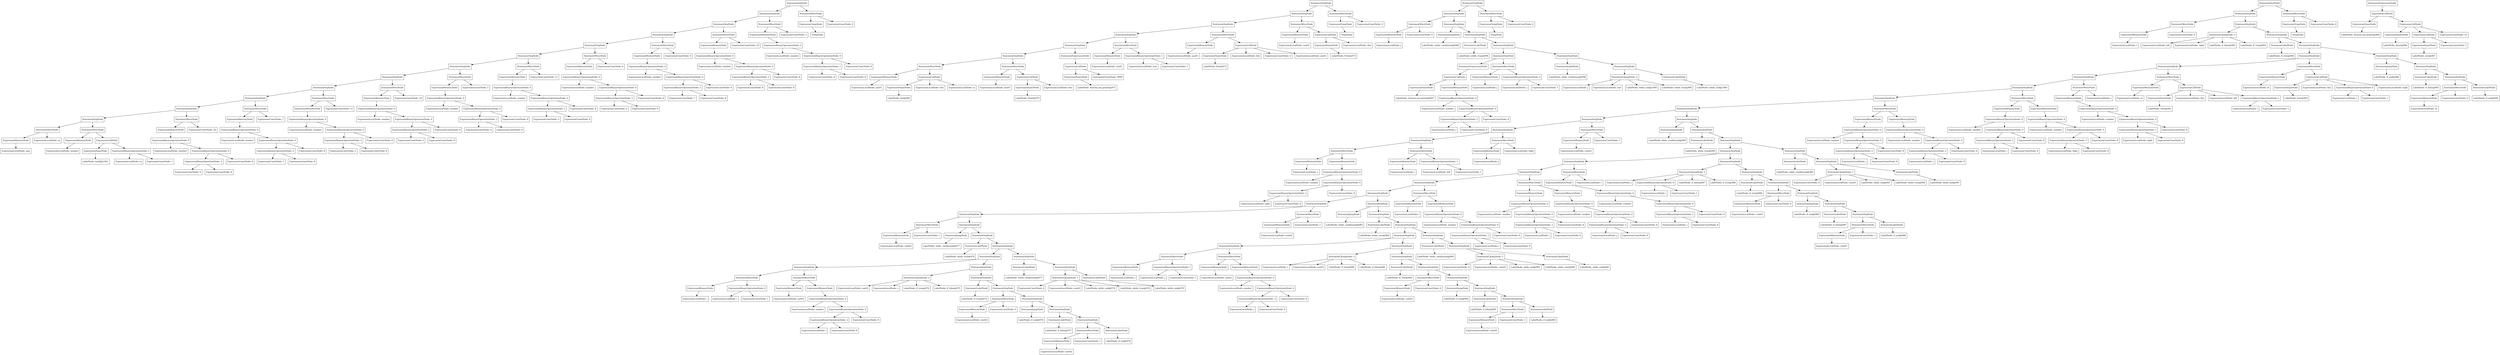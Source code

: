 digraph QuickSort {
"0x603000058ff0" [label="StatementSeqNode" shape=box]
"0x603000058f60" [label="StatementSeqNode" shape=box]
"0x603000058e70" [label="StatementSeqNode" shape=box]
"0x603000058d80" [label="StatementSeqNode" shape=box]
"0x603000058c90" [label="StatementSeqNode" shape=box]
"0x603000058ba0" [label="StatementSeqNode" shape=box]
"0x603000058ab0" [label="StatementSeqNode" shape=box]
"0x6030000589c0" [label="StatementSeqNode" shape=box]
"0x6030000588d0" [label="StatementSeqNode" shape=box]
"0x6030000587e0" [label="StatementSeqNode" shape=box]
"0x6030000586f0" [label="StatementSeqNode" shape=box]
"0x603000058600" [label="StatementSeqNode" shape=box]
"0x603000058570" [label="StatementMoveNode" shape=box]
"0x602000048ad0" [label="ExpressionMemoryNode" shape=box]
"0x604000060990" [label="ExpressionLocalNode: size" shape=box]
"0x602000048ad0" -> "0x604000060990"
"0x603000058570" -> "0x602000048ad0"
"0x604000060950" [label="ExpressionLocalNode: sz" shape=box]
"0x603000058570" -> "0x604000060950"
"0x603000058600" -> "0x603000058570"
"0x6030000585d0" [label="StatementMoveNode" shape=box]
"0x602000048bd0" [label="ExpressionMemoryNode" shape=box]
"0x604000060a90" [label="ExpressionLocalNode: number" shape=box]
"0x602000048bd0" -> "0x604000060a90"
"0x6030000585d0" -> "0x602000048bd0"
"0x604000060a10" [label="ExpressionCallNode" shape=box]
"0x602000048b10" [label="ExpressionNameNode" shape=box]
"0x6040000609d0" [label="LabelNode: new[]@1001" shape=box]
"0x602000048b10" -> "0x6040000609d0"
"0x604000060a10" -> "0x602000048b10"
"0x6030000585a0" [label="ExpressionBinaryOperationNode: 2" shape=box]
"0x604000060a50" [label="ExpressionLocalNode: sz" shape=box]
"0x6030000585a0" -> "0x604000060a50"
"0x602000048b50" [label="ExpressionConstNode: 1" shape=box]
"0x6030000585a0" -> "0x602000048b50"
"0x604000060a10" -> "0x6030000585a0"
"0x6030000585d0" -> "0x604000060a10"
"0x603000058600" -> "0x6030000585d0"
"0x6030000586f0" -> "0x603000058600"
"0x6030000586c0" [label="StatementMoveNode" shape=box]
"0x602000048d10" [label="ExpressionMemoryNode" shape=box]
"0x603000058690" [label="ExpressionBinaryOperationNode: 0" shape=box]
"0x604000060ad0" [label="ExpressionLocalNode: number" shape=box]
"0x603000058690" -> "0x604000060ad0"
"0x603000058660" [label="ExpressionBinaryOperationNode: 0" shape=box]
"0x603000058630" [label="ExpressionBinaryOperationNode: 2" shape=box]
"0x602000048cb0" [label="ExpressionConstNode: 0" shape=box]
"0x603000058630" -> "0x602000048cb0"
"0x602000048cf0" [label="ExpressionConstNode: 8" shape=box]
"0x603000058630" -> "0x602000048cf0"
"0x603000058660" -> "0x603000058630"
"0x602000048cd0" [label="ExpressionConstNode: 8" shape=box]
"0x603000058660" -> "0x602000048cd0"
"0x603000058690" -> "0x603000058660"
"0x602000048d10" -> "0x603000058690"
"0x6030000586c0" -> "0x602000048d10"
"0x602000048c50" [label="ExpressionConstNode: 20" shape=box]
"0x6030000586c0" -> "0x602000048c50"
"0x6030000586f0" -> "0x6030000586c0"
"0x6030000587e0" -> "0x6030000586f0"
"0x6030000587b0" [label="StatementMoveNode" shape=box]
"0x602000048e50" [label="ExpressionMemoryNode" shape=box]
"0x603000058780" [label="ExpressionBinaryOperationNode: 0" shape=box]
"0x604000060b10" [label="ExpressionLocalNode: number" shape=box]
"0x603000058780" -> "0x604000060b10"
"0x603000058750" [label="ExpressionBinaryOperationNode: 0" shape=box]
"0x603000058720" [label="ExpressionBinaryOperationNode: 2" shape=box]
"0x602000048df0" [label="ExpressionConstNode: 1" shape=box]
"0x603000058720" -> "0x602000048df0"
"0x602000048e30" [label="ExpressionConstNode: 8" shape=box]
"0x603000058720" -> "0x602000048e30"
"0x603000058750" -> "0x603000058720"
"0x602000048e10" [label="ExpressionConstNode: 8" shape=box]
"0x603000058750" -> "0x602000048e10"
"0x603000058780" -> "0x603000058750"
"0x602000048e50" -> "0x603000058780"
"0x6030000587b0" -> "0x602000048e50"
"0x602000048d90" [label="ExpressionConstNode: 7" shape=box]
"0x6030000587b0" -> "0x602000048d90"
"0x6030000587e0" -> "0x6030000587b0"
"0x6030000588d0" -> "0x6030000587e0"
"0x6030000588a0" [label="StatementMoveNode" shape=box]
"0x602000048f90" [label="ExpressionMemoryNode" shape=box]
"0x603000058870" [label="ExpressionBinaryOperationNode: 0" shape=box]
"0x604000060b50" [label="ExpressionLocalNode: number" shape=box]
"0x603000058870" -> "0x604000060b50"
"0x603000058840" [label="ExpressionBinaryOperationNode: 0" shape=box]
"0x603000058810" [label="ExpressionBinaryOperationNode: 2" shape=box]
"0x602000048f30" [label="ExpressionConstNode: 2" shape=box]
"0x603000058810" -> "0x602000048f30"
"0x602000048f70" [label="ExpressionConstNode: 8" shape=box]
"0x603000058810" -> "0x602000048f70"
"0x603000058840" -> "0x603000058810"
"0x602000048f50" [label="ExpressionConstNode: 8" shape=box]
"0x603000058840" -> "0x602000048f50"
"0x603000058870" -> "0x603000058840"
"0x602000048f90" -> "0x603000058870"
"0x6030000588a0" -> "0x602000048f90"
"0x602000048ed0" [label="ExpressionConstNode: 12" shape=box]
"0x6030000588a0" -> "0x602000048ed0"
"0x6030000588d0" -> "0x6030000588a0"
"0x6030000589c0" -> "0x6030000588d0"
"0x603000058990" [label="StatementMoveNode" shape=box]
"0x6020000490d0" [label="ExpressionMemoryNode" shape=box]
"0x603000058960" [label="ExpressionBinaryOperationNode: 0" shape=box]
"0x604000060b90" [label="ExpressionLocalNode: number" shape=box]
"0x603000058960" -> "0x604000060b90"
"0x603000058930" [label="ExpressionBinaryOperationNode: 0" shape=box]
"0x603000058900" [label="ExpressionBinaryOperationNode: 2" shape=box]
"0x602000049070" [label="ExpressionConstNode: 3" shape=box]
"0x603000058900" -> "0x602000049070"
"0x6020000490b0" [label="ExpressionConstNode: 8" shape=box]
"0x603000058900" -> "0x6020000490b0"
"0x603000058930" -> "0x603000058900"
"0x602000049090" [label="ExpressionConstNode: 8" shape=box]
"0x603000058930" -> "0x602000049090"
"0x603000058960" -> "0x603000058930"
"0x6020000490d0" -> "0x603000058960"
"0x603000058990" -> "0x6020000490d0"
"0x602000049010" [label="ExpressionConstNode: 18" shape=box]
"0x603000058990" -> "0x602000049010"
"0x6030000589c0" -> "0x603000058990"
"0x603000058ab0" -> "0x6030000589c0"
"0x603000058a80" [label="StatementMoveNode" shape=box]
"0x602000049210" [label="ExpressionMemoryNode" shape=box]
"0x603000058a50" [label="ExpressionBinaryOperationNode: 0" shape=box]
"0x604000060bd0" [label="ExpressionLocalNode: number" shape=box]
"0x603000058a50" -> "0x604000060bd0"
"0x603000058a20" [label="ExpressionBinaryOperationNode: 0" shape=box]
"0x6030000589f0" [label="ExpressionBinaryOperationNode: 2" shape=box]
"0x6020000491b0" [label="ExpressionConstNode: 4" shape=box]
"0x6030000589f0" -> "0x6020000491b0"
"0x6020000491f0" [label="ExpressionConstNode: 8" shape=box]
"0x6030000589f0" -> "0x6020000491f0"
"0x603000058a20" -> "0x6030000589f0"
"0x6020000491d0" [label="ExpressionConstNode: 8" shape=box]
"0x603000058a20" -> "0x6020000491d0"
"0x603000058a50" -> "0x603000058a20"
"0x602000049210" -> "0x603000058a50"
"0x603000058a80" -> "0x602000049210"
"0x602000049150" [label="ExpressionConstNode: 2" shape=box]
"0x603000058a80" -> "0x602000049150"
"0x603000058ab0" -> "0x603000058a80"
"0x603000058ba0" -> "0x603000058ab0"
"0x603000058b70" [label="StatementMoveNode" shape=box]
"0x602000049350" [label="ExpressionMemoryNode" shape=box]
"0x603000058b40" [label="ExpressionBinaryOperationNode: 0" shape=box]
"0x604000060c10" [label="ExpressionLocalNode: number" shape=box]
"0x603000058b40" -> "0x604000060c10"
"0x603000058b10" [label="ExpressionBinaryOperationNode: 0" shape=box]
"0x603000058ae0" [label="ExpressionBinaryOperationNode: 2" shape=box]
"0x6020000492f0" [label="ExpressionConstNode: 5" shape=box]
"0x603000058ae0" -> "0x6020000492f0"
"0x602000049330" [label="ExpressionConstNode: 8" shape=box]
"0x603000058ae0" -> "0x602000049330"
"0x603000058b10" -> "0x603000058ae0"
"0x602000049310" [label="ExpressionConstNode: 8" shape=box]
"0x603000058b10" -> "0x602000049310"
"0x603000058b40" -> "0x603000058b10"
"0x602000049350" -> "0x603000058b40"
"0x603000058b70" -> "0x602000049350"
"0x602000049290" [label="ExpressionConstNode: 11" shape=box]
"0x603000058b70" -> "0x602000049290"
"0x603000058ba0" -> "0x603000058b70"
"0x603000058c90" -> "0x603000058ba0"
"0x603000058c60" [label="StatementMoveNode" shape=box]
"0x602000049490" [label="ExpressionMemoryNode" shape=box]
"0x603000058c30" [label="ExpressionBinaryOperationNode: 0" shape=box]
"0x604000060c50" [label="ExpressionLocalNode: number" shape=box]
"0x603000058c30" -> "0x604000060c50"
"0x603000058c00" [label="ExpressionBinaryOperationNode: 0" shape=box]
"0x603000058bd0" [label="ExpressionBinaryOperationNode: 2" shape=box]
"0x602000049430" [label="ExpressionConstNode: 6" shape=box]
"0x603000058bd0" -> "0x602000049430"
"0x602000049470" [label="ExpressionConstNode: 8" shape=box]
"0x603000058bd0" -> "0x602000049470"
"0x603000058c00" -> "0x603000058bd0"
"0x602000049450" [label="ExpressionConstNode: 8" shape=box]
"0x603000058c00" -> "0x602000049450"
"0x603000058c30" -> "0x603000058c00"
"0x602000049490" -> "0x603000058c30"
"0x603000058c60" -> "0x602000049490"
"0x6020000493d0" [label="ExpressionConstNode: 6" shape=box]
"0x603000058c60" -> "0x6020000493d0"
"0x603000058c90" -> "0x603000058c60"
"0x603000058d80" -> "0x603000058c90"
"0x603000058d50" [label="StatementMoveNode" shape=box]
"0x6020000495d0" [label="ExpressionMemoryNode" shape=box]
"0x603000058d20" [label="ExpressionBinaryOperationNode: 0" shape=box]
"0x604000060c90" [label="ExpressionLocalNode: number" shape=box]
"0x603000058d20" -> "0x604000060c90"
"0x603000058cf0" [label="ExpressionBinaryOperationNode: 0" shape=box]
"0x603000058cc0" [label="ExpressionBinaryOperationNode: 2" shape=box]
"0x602000049570" [label="ExpressionConstNode: 7" shape=box]
"0x603000058cc0" -> "0x602000049570"
"0x6020000495b0" [label="ExpressionConstNode: 8" shape=box]
"0x603000058cc0" -> "0x6020000495b0"
"0x603000058cf0" -> "0x603000058cc0"
"0x602000049590" [label="ExpressionConstNode: 8" shape=box]
"0x603000058cf0" -> "0x602000049590"
"0x603000058d20" -> "0x603000058cf0"
"0x6020000495d0" -> "0x603000058d20"
"0x603000058d50" -> "0x6020000495d0"
"0x602000049510" [label="ExpressionConstNode: 9" shape=box]
"0x603000058d50" -> "0x602000049510"
"0x603000058d80" -> "0x603000058d50"
"0x603000058e70" -> "0x603000058d80"
"0x603000058e40" [label="StatementMoveNode" shape=box]
"0x602000049710" [label="ExpressionMemoryNode" shape=box]
"0x603000058e10" [label="ExpressionBinaryOperationNode: 0" shape=box]
"0x604000060cd0" [label="ExpressionLocalNode: number" shape=box]
"0x603000058e10" -> "0x604000060cd0"
"0x603000058de0" [label="ExpressionBinaryOperationNode: 0" shape=box]
"0x603000058db0" [label="ExpressionBinaryOperationNode: 2" shape=box]
"0x6020000496b0" [label="ExpressionConstNode: 8" shape=box]
"0x603000058db0" -> "0x6020000496b0"
"0x6020000496f0" [label="ExpressionConstNode: 8" shape=box]
"0x603000058db0" -> "0x6020000496f0"
"0x603000058de0" -> "0x603000058db0"
"0x6020000496d0" [label="ExpressionConstNode: 8" shape=box]
"0x603000058de0" -> "0x6020000496d0"
"0x603000058e10" -> "0x603000058de0"
"0x602000049710" -> "0x603000058e10"
"0x603000058e40" -> "0x602000049710"
"0x602000049650" [label="ExpressionConstNode: 19" shape=box]
"0x603000058e40" -> "0x602000049650"
"0x603000058e70" -> "0x603000058e40"
"0x603000058f60" -> "0x603000058e70"
"0x603000058f30" [label="StatementMoveNode" shape=box]
"0x602000049850" [label="ExpressionMemoryNode" shape=box]
"0x603000058f00" [label="ExpressionBinaryOperationNode: 0" shape=box]
"0x604000060d10" [label="ExpressionLocalNode: number" shape=box]
"0x603000058f00" -> "0x604000060d10"
"0x603000058ed0" [label="ExpressionBinaryOperationNode: 0" shape=box]
"0x603000058ea0" [label="ExpressionBinaryOperationNode: 2" shape=box]
"0x6020000497f0" [label="ExpressionConstNode: 9" shape=box]
"0x603000058ea0" -> "0x6020000497f0"
"0x602000049830" [label="ExpressionConstNode: 8" shape=box]
"0x603000058ea0" -> "0x602000049830"
"0x603000058ed0" -> "0x603000058ea0"
"0x602000049810" [label="ExpressionConstNode: 8" shape=box]
"0x603000058ed0" -> "0x602000049810"
"0x603000058f00" -> "0x603000058ed0"
"0x602000049850" -> "0x603000058f00"
"0x603000058f30" -> "0x602000049850"
"0x602000049790" [label="ExpressionConstNode: 5" shape=box]
"0x603000058f30" -> "0x602000049790"
"0x603000058f60" -> "0x603000058f30"
"0x603000058ff0" -> "0x603000058f60"
"0x603000058fc0" [label="StatementMoveNode" shape=box]
"0x6020000498f0" [label="ExpressionTempNode" shape=box]
"0x604000060d50" [label="TempNode" shape=box]
"0x6020000498f0" -> "0x604000060d50"
"0x603000058fc0" -> "0x6020000498f0"
"0x6020000498d0" [label="ExpressionConstNode: 0" shape=box]
"0x603000058fc0" -> "0x6020000498d0"
"0x603000058ff0" -> "0x603000058fc0"
"0x603000056230" [label="StatementSeqNode" shape=box]
"0x6030000561a0" [label="StatementSeqNode" shape=box]
"0x603000056140" [label="StatementSeqNode" shape=box]
"0x6030000560b0" [label="StatementSeqNode" shape=box]
"0x603000055ff0" [label="StatementSeqNode" shape=box]
"0x603000055f60" [label="StatementSeqNode" shape=box]
"0x603000055f00" [label="StatementMoveNode" shape=box]
"0x602000045fd0" [label="ExpressionMemoryNode" shape=box]
"0x60400005e050" [label="ExpressionLocalNode: aux01" shape=box]
"0x602000045fd0" -> "0x60400005e050"
"0x603000055f00" -> "0x602000045fd0"
"0x60400005df90" [label="ExpressionCallNode" shape=box]
"0x602000045ef0" [label="ExpressionNameNode" shape=box]
"0x60400005df50" [label="LabelNode: Init@969" shape=box]
"0x602000045ef0" -> "0x60400005df50"
"0x60400005df90" -> "0x602000045ef0"
"0x60400005dfd0" [label="ExpressionLocalNode: this" shape=box]
"0x60400005df90" -> "0x60400005dfd0"
"0x60400005e010" [label="ExpressionLocalNode: sz" shape=box]
"0x60400005df90" -> "0x60400005e010"
"0x603000055f00" -> "0x60400005df90"
"0x603000055f60" -> "0x603000055f00"
"0x603000055f30" [label="StatementMoveNode" shape=box]
"0x6020000460b0" [label="ExpressionMemoryNode" shape=box]
"0x60400005e150" [label="ExpressionLocalNode: aux01" shape=box]
"0x6020000460b0" -> "0x60400005e150"
"0x603000055f30" -> "0x6020000460b0"
"0x60400005e0d0" [label="ExpressionCallNode" shape=box]
"0x602000046010" [label="ExpressionNameNode" shape=box]
"0x60400005e090" [label="LabelNode: Print@970" shape=box]
"0x602000046010" -> "0x60400005e090"
"0x60400005e0d0" -> "0x602000046010"
"0x60400005e110" [label="ExpressionLocalNode: this" shape=box]
"0x60400005e0d0" -> "0x60400005e110"
"0x603000055f30" -> "0x60400005e0d0"
"0x603000055f60" -> "0x603000055f30"
"0x603000055ff0" -> "0x603000055f60"
"0x602000046190" [label="StatementExpressionNode" shape=box]
"0x60400005e210" [label="ExpressionCallNode" shape=box]
"0x602000046150" [label="ExpressionNameNode" shape=box]
"0x60400005e190" [label="LabelNode: System.out.println@971" shape=box]
"0x602000046150" -> "0x60400005e190"
"0x60400005e210" -> "0x602000046150"
"0x602000046130" [label="ExpressionConstNode: 9999" shape=box]
"0x60400005e210" -> "0x602000046130"
"0x602000046190" -> "0x60400005e210"
"0x603000055ff0" -> "0x602000046190"
"0x6030000560b0" -> "0x603000055ff0"
"0x603000056080" [label="StatementMoveNode" shape=box]
"0x602000046270" [label="ExpressionMemoryNode" shape=box]
"0x60400005e290" [label="ExpressionLocalNode: aux01" shape=box]
"0x602000046270" -> "0x60400005e290"
"0x603000056080" -> "0x602000046270"
"0x603000056050" [label="ExpressionBinaryOperationNode: 1" shape=box]
"0x60400005e250" [label="ExpressionLocalNode: size" shape=box]
"0x603000056050" -> "0x60400005e250"
"0x602000046230" [label="ExpressionConstNode: 1" shape=box]
"0x603000056050" -> "0x602000046230"
"0x603000056080" -> "0x603000056050"
"0x6030000560b0" -> "0x603000056080"
"0x603000056140" -> "0x6030000560b0"
"0x603000056110" [label="StatementMoveNode" shape=box]
"0x6020000463f0" [label="ExpressionMemoryNode" shape=box]
"0x60400005e3d0" [label="ExpressionLocalNode: aux01" shape=box]
"0x6020000463f0" -> "0x60400005e3d0"
"0x603000056110" -> "0x6020000463f0"
"0x60400005e310" [label="ExpressionCallNode" shape=box]
"0x6020000462d0" [label="ExpressionNameNode" shape=box]
"0x60400005e2d0" [label="LabelNode: Sort@972" shape=box]
"0x6020000462d0" -> "0x60400005e2d0"
"0x60400005e310" -> "0x6020000462d0"
"0x60400005e350" [label="ExpressionLocalNode: this" shape=box]
"0x60400005e310" -> "0x60400005e350"
"0x602000046350" [label="ExpressionConstNode: 0" shape=box]
"0x60400005e310" -> "0x602000046350"
"0x60400005e390" [label="ExpressionLocalNode: aux01" shape=box]
"0x60400005e310" -> "0x60400005e390"
"0x603000056110" -> "0x60400005e310"
"0x603000056140" -> "0x603000056110"
"0x6030000561a0" -> "0x603000056140"
"0x603000056170" [label="StatementMoveNode" shape=box]
"0x6020000464f0" [label="ExpressionMemoryNode" shape=box]
"0x60400005e4d0" [label="ExpressionLocalNode: aux01" shape=box]
"0x6020000464f0" -> "0x60400005e4d0"
"0x603000056170" -> "0x6020000464f0"
"0x60400005e450" [label="ExpressionCallNode" shape=box]
"0x602000046450" [label="ExpressionNameNode" shape=box]
"0x60400005e410" [label="LabelNode: Print@973" shape=box]
"0x602000046450" -> "0x60400005e410"
"0x60400005e450" -> "0x602000046450"
"0x60400005e490" [label="ExpressionLocalNode: this" shape=box]
"0x60400005e450" -> "0x60400005e490"
"0x603000056170" -> "0x60400005e450"
"0x6030000561a0" -> "0x603000056170"
"0x603000056230" -> "0x6030000561a0"
"0x603000056200" [label="StatementMoveNode" shape=box]
"0x602000046590" [label="ExpressionTempNode" shape=box]
"0x60400005e510" [label="TempNode" shape=box]
"0x602000046590" -> "0x60400005e510"
"0x603000056200" -> "0x602000046590"
"0x602000046570" [label="ExpressionConstNode: 0" shape=box]
"0x603000056200" -> "0x602000046570"
"0x603000056230" -> "0x603000056200"
"0x603000058540" [label="StatementSeqNode" shape=box]
"0x6030000584b0" [label="StatementSeqNode" shape=box]
"0x603000058120" [label="StatementMoveNode" shape=box]
"0x602000048650" [label="ExpressionMemoryNode" shape=box]
"0x604000060490" [label="ExpressionLocalNode: j" shape=box]
"0x602000048650" -> "0x604000060490"
"0x603000058120" -> "0x602000048650"
"0x602000048610" [label="ExpressionConstNode: 0" shape=box]
"0x603000058120" -> "0x602000048610"
"0x6030000584b0" -> "0x603000058120"
"0x6030000583c0" [label="StatementSeqNode" shape=box]
"0x602000048990" [label="StatementJumpNode" shape=box]
"0x604000060710" [label="LabelNode: while_conditional@998" shape=box]
"0x602000048990" -> "0x604000060710"
"0x6030000583c0" -> "0x602000048990"
"0x6030000583f0" [label="StatementSeqNode" shape=box]
"0x602000048950" [label="StatementLabelNode" shape=box]
"0x604000060850" [label="LabelNode: while_true@999" shape=box]
"0x602000048950" -> "0x604000060850"
"0x6030000583f0" -> "0x602000048950"
"0x603000058420" [label="StatementSeqNode" shape=box]
"0x603000058300" [label="StatementSeqNode" shape=box]
"0x6020000487d0" [label="StatementExpressionNode" shape=box]
"0x604000060650" [label="ExpressionCallNode" shape=box]
"0x602000048790" [label="ExpressionNameNode" shape=box]
"0x6040000605d0" [label="LabelNode: System.out.println@997" shape=box]
"0x602000048790" -> "0x6040000605d0"
"0x604000060650" -> "0x602000048790"
"0x602000048770" [label="ExpressionMemoryNode" shape=box]
"0x6030000581e0" [label="ExpressionBinaryOperationNode: 0" shape=box]
"0x604000060550" [label="ExpressionLocalNode: number" shape=box]
"0x6030000581e0" -> "0x604000060550"
"0x6030000581b0" [label="ExpressionBinaryOperationNode: 0" shape=box]
"0x603000058180" [label="ExpressionBinaryOperationNode: 2" shape=box]
"0x604000060590" [label="ExpressionLocalNode: j" shape=box]
"0x603000058180" -> "0x604000060590"
"0x602000048730" [label="ExpressionConstNode: 8" shape=box]
"0x603000058180" -> "0x602000048730"
"0x6030000581b0" -> "0x603000058180"
"0x602000048710" [label="ExpressionConstNode: 8" shape=box]
"0x6030000581b0" -> "0x602000048710"
"0x6030000581e0" -> "0x6030000581b0"
"0x602000048770" -> "0x6030000581e0"
"0x604000060650" -> "0x602000048770"
"0x6020000487d0" -> "0x604000060650"
"0x603000058300" -> "0x6020000487d0"
"0x6030000582d0" [label="StatementMoveNode" shape=box]
"0x6020000488b0" [label="ExpressionMemoryNode" shape=box]
"0x6040000606d0" [label="ExpressionLocalNode: j" shape=box]
"0x6020000488b0" -> "0x6040000606d0"
"0x6030000582d0" -> "0x6020000488b0"
"0x6030000582a0" [label="ExpressionBinaryOperationNode: 0" shape=box]
"0x604000060690" [label="ExpressionLocalNode: j" shape=box]
"0x6030000582a0" -> "0x604000060690"
"0x602000048870" [label="ExpressionConstNode: 1" shape=box]
"0x6030000582a0" -> "0x602000048870"
"0x6030000582d0" -> "0x6030000582a0"
"0x603000058300" -> "0x6030000582d0"
"0x603000058420" -> "0x603000058300"
"0x603000058450" [label="StatementSeqNode" shape=box]
"0x602000048930" [label="StatementLabelNode" shape=box]
"0x604000060810" [label="LabelNode: while_conditional@998" shape=box]
"0x602000048930" -> "0x604000060810"
"0x603000058450" -> "0x602000048930"
"0x603000058480" [label="StatementSeqNode" shape=box]
"0x6040000608d0" [label="StatementCJumpNode: 2" shape=box]
"0x6040000604d0" [label="ExpressionLocalNode: j" shape=box]
"0x6040000608d0" -> "0x6040000604d0"
"0x604000060510" [label="ExpressionLocalNode: size" shape=box]
"0x6040000608d0" -> "0x604000060510"
"0x6040000607d0" [label="LabelNode: while_end@1000" shape=box]
"0x6040000608d0" -> "0x6040000607d0"
"0x604000060790" [label="LabelNode: while_true@999" shape=box]
"0x6040000608d0" -> "0x604000060790"
"0x603000058480" -> "0x6040000608d0"
"0x602000048970" [label="StatementLabelNode" shape=box]
"0x604000060890" [label="LabelNode: while_end@1000" shape=box]
"0x602000048970" -> "0x604000060890"
"0x603000058480" -> "0x602000048970"
"0x603000058450" -> "0x603000058480"
"0x603000058420" -> "0x603000058450"
"0x6030000583f0" -> "0x603000058420"
"0x6030000583c0" -> "0x6030000583f0"
"0x6030000584b0" -> "0x6030000583c0"
"0x603000058540" -> "0x6030000584b0"
"0x603000058510" [label="StatementMoveNode" shape=box]
"0x602000048a30" [label="ExpressionTempNode" shape=box]
"0x604000060910" [label="TempNode" shape=box]
"0x602000048a30" -> "0x604000060910"
"0x603000058510" -> "0x602000048a30"
"0x602000048a10" [label="ExpressionConstNode: 0" shape=box]
"0x603000058510" -> "0x602000048a10"
"0x603000058540" -> "0x603000058510"
"0x6030000580c0" [label="StatementSeqNode" shape=box]
"0x603000058030" [label="StatementSeqNode" shape=box]
"0x6030000562f0" [label="StatementMoveNode" shape=box]
"0x602000046650" [label="ExpressionMemoryNode" shape=box]
"0x60400005e550" [label="ExpressionLocalNode: t" shape=box]
"0x602000046650" -> "0x60400005e550"
"0x6030000562f0" -> "0x602000046650"
"0x602000046610" [label="ExpressionConstNode: 0" shape=box]
"0x6030000562f0" -> "0x602000046610"
"0x603000058030" -> "0x6030000562f0"
"0x603000057f10" [label="StatementSeqNode" shape=box]
"0x604000060410" [label="StatementCJumpNode: 2" shape=box]
"0x60400005e590" [label="ExpressionLocalNode: left" shape=box]
"0x604000060410" -> "0x60400005e590"
"0x60400005e5d0" [label="ExpressionLocalNode: right" shape=box]
"0x604000060410" -> "0x60400005e5d0"
"0x6040000602d0" [label="LabelNode: if_false@995" shape=box]
"0x604000060410" -> "0x6040000602d0"
"0x604000060290" [label="LabelNode: if_true@994" shape=box]
"0x604000060410" -> "0x604000060290"
"0x603000057f10" -> "0x604000060410"
"0x603000057f40" [label="StatementSeqNode" shape=box]
"0x602000048490" [label="StatementLabelNode" shape=box]
"0x604000060350" [label="LabelNode: if_true@994" shape=box]
"0x602000048490" -> "0x604000060350"
"0x603000057f40" -> "0x602000048490"
"0x603000057f70" [label="StatementSeqNode" shape=box]
"0x603000057d30" [label="StatementSeqNode" shape=box]
"0x603000057d60" [label="StatementSeqNode" shape=box]
"0x603000057d90" [label="StatementSeqNode" shape=box]
"0x603000057dc0" [label="StatementSeqNode" shape=box]
"0x603000057df0" [label="StatementSeqNode" shape=box]
"0x603000057e20" [label="StatementSeqNode" shape=box]
"0x603000057e50" [label="StatementSeqNode" shape=box]
"0x603000057e80" [label="StatementSeqNode" shape=box]
"0x603000057eb0" [label="StatementSeqNode" shape=box]
"0x6030000563e0" [label="StatementMoveNode" shape=box]
"0x6020000467b0" [label="ExpressionMemoryNode" shape=box]
"0x60400005e690" [label="ExpressionLocalNode: v" shape=box]
"0x6020000467b0" -> "0x60400005e690"
"0x6030000563e0" -> "0x6020000467b0"
"0x602000046770" [label="ExpressionMemoryNode" shape=box]
"0x6030000563b0" [label="ExpressionBinaryOperationNode: 0" shape=box]
"0x60400005e610" [label="ExpressionLocalNode: number" shape=box]
"0x6030000563b0" -> "0x60400005e610"
"0x603000056380" [label="ExpressionBinaryOperationNode: 0" shape=box]
"0x603000056350" [label="ExpressionBinaryOperationNode: 2" shape=box]
"0x60400005e650" [label="ExpressionLocalNode: right" shape=box]
"0x603000056350" -> "0x60400005e650"
"0x602000046730" [label="ExpressionConstNode: 8" shape=box]
"0x603000056350" -> "0x602000046730"
"0x603000056380" -> "0x603000056350"
"0x602000046710" [label="ExpressionConstNode: 8" shape=box]
"0x603000056380" -> "0x602000046710"
"0x6030000563b0" -> "0x603000056380"
"0x602000046770" -> "0x6030000563b0"
"0x6030000563e0" -> "0x602000046770"
"0x603000057eb0" -> "0x6030000563e0"
"0x603000056470" [label="StatementMoveNode" shape=box]
"0x602000046890" [label="ExpressionMemoryNode" shape=box]
"0x60400005e710" [label="ExpressionLocalNode: i" shape=box]
"0x602000046890" -> "0x60400005e710"
"0x603000056470" -> "0x602000046890"
"0x603000056440" [label="ExpressionBinaryOperationNode: 1" shape=box]
"0x60400005e6d0" [label="ExpressionLocalNode: left" shape=box]
"0x603000056440" -> "0x60400005e6d0"
"0x602000046850" [label="ExpressionConstNode: 1" shape=box]
"0x603000056440" -> "0x602000046850"
"0x603000056470" -> "0x603000056440"
"0x603000057eb0" -> "0x603000056470"
"0x603000057e80" -> "0x603000057eb0"
"0x6030000564a0" [label="StatementMoveNode" shape=box]
"0x602000046930" [label="ExpressionMemoryNode" shape=box]
"0x60400005e790" [label="ExpressionLocalNode: j" shape=box]
"0x602000046930" -> "0x60400005e790"
"0x6030000564a0" -> "0x602000046930"
"0x60400005e750" [label="ExpressionLocalNode: right" shape=box]
"0x6030000564a0" -> "0x60400005e750"
"0x603000057e80" -> "0x6030000564a0"
"0x603000057e50" -> "0x603000057e80"
"0x603000056500" [label="StatementMoveNode" shape=box]
"0x6020000469d0" [label="ExpressionMemoryNode" shape=box]
"0x60400005e7d0" [label="ExpressionLocalNode: cont01" shape=box]
"0x6020000469d0" -> "0x60400005e7d0"
"0x603000056500" -> "0x6020000469d0"
"0x602000046990" [label="ExpressionConstNode: 1" shape=box]
"0x603000056500" -> "0x602000046990"
"0x603000057e50" -> "0x603000056500"
"0x603000057e20" -> "0x603000057e50"
"0x603000057760" [label="StatementSeqNode" shape=box]
"0x602000047cb0" [label="StatementJumpNode" shape=box]
"0x60400005fa90" [label="LabelNode: while_conditional@989" shape=box]
"0x602000047cb0" -> "0x60400005fa90"
"0x603000057760" -> "0x602000047cb0"
"0x603000057790" [label="StatementSeqNode" shape=box]
"0x602000047c50" [label="StatementLabelNode" shape=box]
"0x60400005fbd0" [label="LabelNode: while_true@990" shape=box]
"0x602000047c50" -> "0x60400005fbd0"
"0x603000057790" -> "0x602000047c50"
"0x6030000577c0" [label="StatementSeqNode" shape=box]
"0x603000057580" [label="StatementSeqNode" shape=box]
"0x6030000575b0" [label="StatementSeqNode" shape=box]
"0x6030000575e0" [label="StatementSeqNode" shape=box]
"0x603000057610" [label="StatementSeqNode" shape=box]
"0x603000057640" [label="StatementSeqNode" shape=box]
"0x603000057670" [label="StatementSeqNode" shape=box]
"0x6030000576a0" [label="StatementSeqNode" shape=box]
"0x603000056530" [label="StatementMoveNode" shape=box]
"0x602000046a90" [label="ExpressionMemoryNode" shape=box]
"0x60400005e850" [label="ExpressionLocalNode: cont02" shape=box]
"0x602000046a90" -> "0x60400005e850"
"0x603000056530" -> "0x602000046a90"
"0x602000046a50" [label="ExpressionConstNode: 1" shape=box]
"0x603000056530" -> "0x602000046a50"
"0x6030000576a0" -> "0x603000056530"
"0x6030000569e0" [label="StatementSeqNode" shape=box]
"0x602000046ff0" [label="StatementJumpNode" shape=box]
"0x60400005ecd0" [label="LabelNode: while_conditional@977" shape=box]
"0x602000046ff0" -> "0x60400005ecd0"
"0x6030000569e0" -> "0x602000046ff0"
"0x603000056a10" [label="StatementSeqNode" shape=box]
"0x602000046f90" [label="StatementLabelNode" shape=box]
"0x60400005ee10" [label="LabelNode: while_true@978" shape=box]
"0x602000046f90" -> "0x60400005ee10"
"0x603000056a10" -> "0x602000046f90"
"0x603000056a40" [label="StatementSeqNode" shape=box]
"0x6030000568f0" [label="StatementSeqNode" shape=box]
"0x603000056920" [label="StatementSeqNode" shape=box]
"0x6030000565c0" [label="StatementMoveNode" shape=box]
"0x602000046b90" [label="ExpressionMemoryNode" shape=box]
"0x60400005e910" [label="ExpressionLocalNode: i" shape=box]
"0x602000046b90" -> "0x60400005e910"
"0x6030000565c0" -> "0x602000046b90"
"0x603000056590" [label="ExpressionBinaryOperationNode: 0" shape=box]
"0x60400005e8d0" [label="ExpressionLocalNode: i" shape=box]
"0x603000056590" -> "0x60400005e8d0"
"0x602000046b50" [label="ExpressionConstNode: 1" shape=box]
"0x603000056590" -> "0x602000046b50"
"0x6030000565c0" -> "0x603000056590"
"0x603000056920" -> "0x6030000565c0"
"0x603000056680" [label="StatementMoveNode" shape=box]
"0x602000046cd0" [label="ExpressionMemoryNode" shape=box]
"0x60400005e9d0" [label="ExpressionLocalNode: aux03" shape=box]
"0x602000046cd0" -> "0x60400005e9d0"
"0x603000056680" -> "0x602000046cd0"
"0x602000046c90" [label="ExpressionMemoryNode" shape=box]
"0x603000056650" [label="ExpressionBinaryOperationNode: 0" shape=box]
"0x60400005e950" [label="ExpressionLocalNode: number" shape=box]
"0x603000056650" -> "0x60400005e950"
"0x603000056620" [label="ExpressionBinaryOperationNode: 0" shape=box]
"0x6030000565f0" [label="ExpressionBinaryOperationNode: 2" shape=box]
"0x60400005e990" [label="ExpressionLocalNode: i" shape=box]
"0x6030000565f0" -> "0x60400005e990"
"0x602000046c50" [label="ExpressionConstNode: 8" shape=box]
"0x6030000565f0" -> "0x602000046c50"
"0x603000056620" -> "0x6030000565f0"
"0x602000046c30" [label="ExpressionConstNode: 8" shape=box]
"0x603000056620" -> "0x602000046c30"
"0x603000056650" -> "0x603000056620"
"0x602000046c90" -> "0x603000056650"
"0x603000056680" -> "0x602000046c90"
"0x603000056920" -> "0x603000056680"
"0x6030000568f0" -> "0x603000056920"
"0x6030000567a0" [label="StatementSeqNode" shape=box]
"0x60400005ec90" [label="StatementCJumpNode: 2" shape=box]
"0x60400005ea10" [label="ExpressionLocalNode: aux03" shape=box]
"0x60400005ec90" -> "0x60400005ea10"
"0x60400005ea50" [label="ExpressionLocalNode: v" shape=box]
"0x60400005ec90" -> "0x60400005ea50"
"0x60400005eb10" [label="LabelNode: if_true@974" shape=box]
"0x60400005ec90" -> "0x60400005eb10"
"0x60400005eb50" [label="LabelNode: if_false@975" shape=box]
"0x60400005ec90" -> "0x60400005eb50"
"0x6030000567a0" -> "0x60400005ec90"
"0x6030000567d0" [label="StatementSeqNode" shape=box]
"0x602000046eb0" [label="StatementLabelNode" shape=box]
"0x60400005ebd0" [label="LabelNode: if_true@974" shape=box]
"0x602000046eb0" -> "0x60400005ebd0"
"0x6030000567d0" -> "0x602000046eb0"
"0x603000056800" [label="StatementSeqNode" shape=box]
"0x603000056740" [label="StatementMoveNode" shape=box]
"0x602000046dd0" [label="ExpressionMemoryNode" shape=box]
"0x60400005ea90" [label="ExpressionLocalNode: cont02" shape=box]
"0x602000046dd0" -> "0x60400005ea90"
"0x603000056740" -> "0x602000046dd0"
"0x602000046d90" [label="ExpressionConstNode: 0" shape=box]
"0x603000056740" -> "0x602000046d90"
"0x603000056800" -> "0x603000056740"
"0x603000056830" [label="StatementSeqNode" shape=box]
"0x602000046f10" [label="StatementJumpNode" shape=box]
"0x60400005eb90" [label="LabelNode: if_end@976" shape=box]
"0x602000046f10" -> "0x60400005eb90"
"0x603000056830" -> "0x602000046f10"
"0x603000056860" [label="StatementSeqNode" shape=box]
"0x602000046ed0" [label="StatementLabelNode" shape=box]
"0x60400005ec10" [label="LabelNode: if_false@975" shape=box]
"0x602000046ed0" -> "0x60400005ec10"
"0x603000056860" -> "0x602000046ed0"
"0x603000056890" [label="StatementSeqNode" shape=box]
"0x603000056770" [label="StatementMoveNode" shape=box]
"0x602000046e70" [label="ExpressionMemoryNode" shape=box]
"0x60400005ead0" [label="ExpressionLocalNode: cont02" shape=box]
"0x602000046e70" -> "0x60400005ead0"
"0x603000056770" -> "0x602000046e70"
"0x602000046e30" [label="ExpressionConstNode: 1" shape=box]
"0x603000056770" -> "0x602000046e30"
"0x603000056890" -> "0x603000056770"
"0x602000046ef0" [label="StatementLabelNode" shape=box]
"0x60400005ec50" [label="LabelNode: if_end@976" shape=box]
"0x602000046ef0" -> "0x60400005ec50"
"0x603000056890" -> "0x602000046ef0"
"0x603000056860" -> "0x603000056890"
"0x603000056830" -> "0x603000056860"
"0x603000056800" -> "0x603000056830"
"0x6030000567d0" -> "0x603000056800"
"0x6030000567a0" -> "0x6030000567d0"
"0x6030000568f0" -> "0x6030000567a0"
"0x603000056a40" -> "0x6030000568f0"
"0x603000056a70" [label="StatementSeqNode" shape=box]
"0x602000046f70" [label="StatementLabelNode" shape=box]
"0x60400005edd0" [label="LabelNode: while_conditional@977" shape=box]
"0x602000046f70" -> "0x60400005edd0"
"0x603000056a70" -> "0x602000046f70"
"0x603000056aa0" [label="StatementSeqNode" shape=box]
"0x60400005ee90" [label="StatementCJumpNode: 1" shape=box]
"0x602000046fd0" [label="ExpressionConstNode: 0" shape=box]
"0x60400005ee90" -> "0x602000046fd0"
"0x60400005e890" [label="ExpressionLocalNode: cont02" shape=box]
"0x60400005ee90" -> "0x60400005e890"
"0x60400005ed90" [label="LabelNode: while_end@979" shape=box]
"0x60400005ee90" -> "0x60400005ed90"
"0x60400005ed50" [label="LabelNode: while_true@978" shape=box]
"0x60400005ee90" -> "0x60400005ed50"
"0x603000056aa0" -> "0x60400005ee90"
"0x602000046fb0" [label="StatementLabelNode" shape=box]
"0x60400005ee50" [label="LabelNode: while_end@979" shape=box]
"0x602000046fb0" -> "0x60400005ee50"
"0x603000056aa0" -> "0x602000046fb0"
"0x603000056a70" -> "0x603000056aa0"
"0x603000056a40" -> "0x603000056a70"
"0x603000056a10" -> "0x603000056a40"
"0x6030000569e0" -> "0x603000056a10"
"0x6030000576a0" -> "0x6030000569e0"
"0x603000057670" -> "0x6030000576a0"
"0x603000056ad0" [label="StatementMoveNode" shape=box]
"0x6020000470b0" [label="ExpressionMemoryNode" shape=box]
"0x60400005eed0" [label="ExpressionLocalNode: cont02" shape=box]
"0x6020000470b0" -> "0x60400005eed0"
"0x603000056ad0" -> "0x6020000470b0"
"0x602000047070" [label="ExpressionConstNode: 1" shape=box]
"0x603000056ad0" -> "0x602000047070"
"0x603000057670" -> "0x603000056ad0"
"0x603000057640" -> "0x603000057670"
"0x603000056fb0" [label="StatementSeqNode" shape=box]
"0x6020000475f0" [label="StatementJumpNode" shape=box]
"0x60400005f350" [label="LabelNode: while_conditional@983" shape=box]
"0x6020000475f0" -> "0x60400005f350"
"0x603000056fb0" -> "0x6020000475f0"
"0x603000056fe0" [label="StatementSeqNode" shape=box]
"0x602000047590" [label="StatementLabelNode" shape=box]
"0x60400005f490" [label="LabelNode: while_true@984" shape=box]
"0x602000047590" -> "0x60400005f490"
"0x603000056fe0" -> "0x602000047590"
"0x603000057010" [label="StatementSeqNode" shape=box]
"0x603000056ec0" [label="StatementSeqNode" shape=box]
"0x603000056ef0" [label="StatementSeqNode" shape=box]
"0x603000056b90" [label="StatementMoveNode" shape=box]
"0x602000047190" [label="ExpressionMemoryNode" shape=box]
"0x60400005ef90" [label="ExpressionLocalNode: j" shape=box]
"0x602000047190" -> "0x60400005ef90"
"0x603000056b90" -> "0x602000047190"
"0x603000056b60" [label="ExpressionBinaryOperationNode: 1" shape=box]
"0x60400005ef50" [label="ExpressionLocalNode: j" shape=box]
"0x603000056b60" -> "0x60400005ef50"
"0x602000047150" [label="ExpressionConstNode: 1" shape=box]
"0x603000056b60" -> "0x602000047150"
"0x603000056b90" -> "0x603000056b60"
"0x603000056ef0" -> "0x603000056b90"
"0x603000056c50" [label="StatementMoveNode" shape=box]
"0x6020000472d0" [label="ExpressionMemoryNode" shape=box]
"0x60400005f050" [label="ExpressionLocalNode: aux03" shape=box]
"0x6020000472d0" -> "0x60400005f050"
"0x603000056c50" -> "0x6020000472d0"
"0x602000047290" [label="ExpressionMemoryNode" shape=box]
"0x603000056c20" [label="ExpressionBinaryOperationNode: 0" shape=box]
"0x60400005efd0" [label="ExpressionLocalNode: number" shape=box]
"0x603000056c20" -> "0x60400005efd0"
"0x603000056bf0" [label="ExpressionBinaryOperationNode: 0" shape=box]
"0x603000056bc0" [label="ExpressionBinaryOperationNode: 2" shape=box]
"0x60400005f010" [label="ExpressionLocalNode: j" shape=box]
"0x603000056bc0" -> "0x60400005f010"
"0x602000047250" [label="ExpressionConstNode: 8" shape=box]
"0x603000056bc0" -> "0x602000047250"
"0x603000056bf0" -> "0x603000056bc0"
"0x602000047230" [label="ExpressionConstNode: 8" shape=box]
"0x603000056bf0" -> "0x602000047230"
"0x603000056c20" -> "0x603000056bf0"
"0x602000047290" -> "0x603000056c20"
"0x603000056c50" -> "0x602000047290"
"0x603000056ef0" -> "0x603000056c50"
"0x603000056ec0" -> "0x603000056ef0"
"0x603000056d70" [label="StatementSeqNode" shape=box]
"0x60400005f310" [label="StatementCJumpNode: 2" shape=box]
"0x60400005f090" [label="ExpressionLocalNode: v" shape=box]
"0x60400005f310" -> "0x60400005f090"
"0x60400005f0d0" [label="ExpressionLocalNode: aux03" shape=box]
"0x60400005f310" -> "0x60400005f0d0"
"0x60400005f190" [label="LabelNode: if_true@980" shape=box]
"0x60400005f310" -> "0x60400005f190"
"0x60400005f1d0" [label="LabelNode: if_false@981" shape=box]
"0x60400005f310" -> "0x60400005f1d0"
"0x603000056d70" -> "0x60400005f310"
"0x603000056da0" [label="StatementSeqNode" shape=box]
"0x6020000474b0" [label="StatementLabelNode" shape=box]
"0x60400005f250" [label="LabelNode: if_true@980" shape=box]
"0x6020000474b0" -> "0x60400005f250"
"0x603000056da0" -> "0x6020000474b0"
"0x603000056dd0" [label="StatementSeqNode" shape=box]
"0x603000056d10" [label="StatementMoveNode" shape=box]
"0x6020000473d0" [label="ExpressionMemoryNode" shape=box]
"0x60400005f110" [label="ExpressionLocalNode: cont02" shape=box]
"0x6020000473d0" -> "0x60400005f110"
"0x603000056d10" -> "0x6020000473d0"
"0x602000047390" [label="ExpressionConstNode: 0" shape=box]
"0x603000056d10" -> "0x602000047390"
"0x603000056dd0" -> "0x603000056d10"
"0x603000056e00" [label="StatementSeqNode" shape=box]
"0x602000047510" [label="StatementJumpNode" shape=box]
"0x60400005f210" [label="LabelNode: if_end@982" shape=box]
"0x602000047510" -> "0x60400005f210"
"0x603000056e00" -> "0x602000047510"
"0x603000056e30" [label="StatementSeqNode" shape=box]
"0x6020000474d0" [label="StatementLabelNode" shape=box]
"0x60400005f290" [label="LabelNode: if_false@981" shape=box]
"0x6020000474d0" -> "0x60400005f290"
"0x603000056e30" -> "0x6020000474d0"
"0x603000056e60" [label="StatementSeqNode" shape=box]
"0x603000056d40" [label="StatementMoveNode" shape=box]
"0x602000047470" [label="ExpressionMemoryNode" shape=box]
"0x60400005f150" [label="ExpressionLocalNode: cont02" shape=box]
"0x602000047470" -> "0x60400005f150"
"0x603000056d40" -> "0x602000047470"
"0x602000047430" [label="ExpressionConstNode: 1" shape=box]
"0x603000056d40" -> "0x602000047430"
"0x603000056e60" -> "0x603000056d40"
"0x6020000474f0" [label="StatementLabelNode" shape=box]
"0x60400005f2d0" [label="LabelNode: if_end@982" shape=box]
"0x6020000474f0" -> "0x60400005f2d0"
"0x603000056e60" -> "0x6020000474f0"
"0x603000056e30" -> "0x603000056e60"
"0x603000056e00" -> "0x603000056e30"
"0x603000056dd0" -> "0x603000056e00"
"0x603000056da0" -> "0x603000056dd0"
"0x603000056d70" -> "0x603000056da0"
"0x603000056ec0" -> "0x603000056d70"
"0x603000057010" -> "0x603000056ec0"
"0x603000057040" [label="StatementSeqNode" shape=box]
"0x602000047570" [label="StatementLabelNode" shape=box]
"0x60400005f450" [label="LabelNode: while_conditional@983" shape=box]
"0x602000047570" -> "0x60400005f450"
"0x603000057040" -> "0x602000047570"
"0x603000057070" [label="StatementSeqNode" shape=box]
"0x60400005f510" [label="StatementCJumpNode: 1" shape=box]
"0x6020000475d0" [label="ExpressionConstNode: 0" shape=box]
"0x60400005f510" -> "0x6020000475d0"
"0x60400005ef10" [label="ExpressionLocalNode: cont02" shape=box]
"0x60400005f510" -> "0x60400005ef10"
"0x60400005f410" [label="LabelNode: while_end@985" shape=box]
"0x60400005f510" -> "0x60400005f410"
"0x60400005f3d0" [label="LabelNode: while_true@984" shape=box]
"0x60400005f510" -> "0x60400005f3d0"
"0x603000057070" -> "0x60400005f510"
"0x6020000475b0" [label="StatementLabelNode" shape=box]
"0x60400005f4d0" [label="LabelNode: while_end@985" shape=box]
"0x6020000475b0" -> "0x60400005f4d0"
"0x603000057070" -> "0x6020000475b0"
"0x603000057040" -> "0x603000057070"
"0x603000057010" -> "0x603000057040"
"0x603000056fe0" -> "0x603000057010"
"0x603000056fb0" -> "0x603000056fe0"
"0x603000057640" -> "0x603000056fb0"
"0x603000057610" -> "0x603000057640"
"0x603000057130" [label="StatementMoveNode" shape=box]
"0x602000047710" [label="ExpressionMemoryNode" shape=box]
"0x60400005f5d0" [label="ExpressionLocalNode: t" shape=box]
"0x602000047710" -> "0x60400005f5d0"
"0x603000057130" -> "0x602000047710"
"0x6020000476d0" [label="ExpressionMemoryNode" shape=box]
"0x603000057100" [label="ExpressionBinaryOperationNode: 0" shape=box]
"0x60400005f550" [label="ExpressionLocalNode: number" shape=box]
"0x603000057100" -> "0x60400005f550"
"0x6030000570d0" [label="ExpressionBinaryOperationNode: 0" shape=box]
"0x6030000570a0" [label="ExpressionBinaryOperationNode: 2" shape=box]
"0x60400005f590" [label="ExpressionLocalNode: i" shape=box]
"0x6030000570a0" -> "0x60400005f590"
"0x602000047690" [label="ExpressionConstNode: 8" shape=box]
"0x6030000570a0" -> "0x602000047690"
"0x6030000570d0" -> "0x6030000570a0"
"0x602000047670" [label="ExpressionConstNode: 8" shape=box]
"0x6030000570d0" -> "0x602000047670"
"0x603000057100" -> "0x6030000570d0"
"0x6020000476d0" -> "0x603000057100"
"0x603000057130" -> "0x6020000476d0"
"0x603000057610" -> "0x603000057130"
"0x6030000575e0" -> "0x603000057610"
"0x603000057280" [label="StatementMoveNode" shape=box]
"0x602000047890" [label="ExpressionMemoryNode" shape=box]
"0x603000057250" [label="ExpressionBinaryOperationNode: 0" shape=box]
"0x60400005f690" [label="ExpressionLocalNode: number" shape=box]
"0x603000057250" -> "0x60400005f690"
"0x603000057220" [label="ExpressionBinaryOperationNode: 0" shape=box]
"0x6030000571f0" [label="ExpressionBinaryOperationNode: 2" shape=box]
"0x60400005f6d0" [label="ExpressionLocalNode: i" shape=box]
"0x6030000571f0" -> "0x60400005f6d0"
"0x602000047870" [label="ExpressionConstNode: 8" shape=box]
"0x6030000571f0" -> "0x602000047870"
"0x603000057220" -> "0x6030000571f0"
"0x602000047850" [label="ExpressionConstNode: 8" shape=box]
"0x603000057220" -> "0x602000047850"
"0x603000057250" -> "0x603000057220"
"0x602000047890" -> "0x603000057250"
"0x603000057280" -> "0x602000047890"
"0x6020000477f0" [label="ExpressionMemoryNode" shape=box]
"0x6030000571c0" [label="ExpressionBinaryOperationNode: 0" shape=box]
"0x60400005f610" [label="ExpressionLocalNode: number" shape=box]
"0x6030000571c0" -> "0x60400005f610"
"0x603000057190" [label="ExpressionBinaryOperationNode: 0" shape=box]
"0x603000057160" [label="ExpressionBinaryOperationNode: 2" shape=box]
"0x60400005f650" [label="ExpressionLocalNode: j" shape=box]
"0x603000057160" -> "0x60400005f650"
"0x6020000477b0" [label="ExpressionConstNode: 8" shape=box]
"0x603000057160" -> "0x6020000477b0"
"0x603000057190" -> "0x603000057160"
"0x602000047790" [label="ExpressionConstNode: 8" shape=box]
"0x603000057190" -> "0x602000047790"
"0x6030000571c0" -> "0x603000057190"
"0x6020000477f0" -> "0x6030000571c0"
"0x603000057280" -> "0x6020000477f0"
"0x6030000575e0" -> "0x603000057280"
"0x6030000575b0" -> "0x6030000575e0"
"0x603000057340" [label="StatementMoveNode" shape=box]
"0x602000047970" [label="ExpressionMemoryNode" shape=box]
"0x603000057310" [label="ExpressionBinaryOperationNode: 0" shape=box]
"0x60400005f750" [label="ExpressionLocalNode: number" shape=box]
"0x603000057310" -> "0x60400005f750"
"0x6030000572e0" [label="ExpressionBinaryOperationNode: 0" shape=box]
"0x6030000572b0" [label="ExpressionBinaryOperationNode: 2" shape=box]
"0x60400005f790" [label="ExpressionLocalNode: j" shape=box]
"0x6030000572b0" -> "0x60400005f790"
"0x602000047950" [label="ExpressionConstNode: 8" shape=box]
"0x6030000572b0" -> "0x602000047950"
"0x6030000572e0" -> "0x6030000572b0"
"0x602000047930" [label="ExpressionConstNode: 8" shape=box]
"0x6030000572e0" -> "0x602000047930"
"0x603000057310" -> "0x6030000572e0"
"0x602000047970" -> "0x603000057310"
"0x603000057340" -> "0x602000047970"
"0x60400005f710" [label="ExpressionLocalNode: t" shape=box]
"0x603000057340" -> "0x60400005f710"
"0x6030000575b0" -> "0x603000057340"
"0x603000057580" -> "0x6030000575b0"
"0x603000057460" [label="StatementSeqNode" shape=box]
"0x60400005fa50" [label="StatementCJumpNode: 2" shape=box]
"0x60400005f7d0" [label="ExpressionLocalNode: j" shape=box]
"0x60400005fa50" -> "0x60400005f7d0"
"0x603000057430" [label="ExpressionBinaryOperationNode: 0" shape=box]
"0x60400005f810" [label="ExpressionLocalNode: i" shape=box]
"0x603000057430" -> "0x60400005f810"
"0x602000047a10" [label="ExpressionConstNode: 1" shape=box]
"0x603000057430" -> "0x602000047a10"
"0x60400005fa50" -> "0x603000057430"
"0x60400005f910" [label="LabelNode: if_false@987" shape=box]
"0x60400005fa50" -> "0x60400005f910"
"0x60400005f8d0" [label="LabelNode: if_true@986" shape=box]
"0x60400005fa50" -> "0x60400005f8d0"
"0x603000057460" -> "0x60400005fa50"
"0x603000057490" [label="StatementSeqNode" shape=box]
"0x602000047b70" [label="StatementLabelNode" shape=box]
"0x60400005f990" [label="LabelNode: if_true@986" shape=box]
"0x602000047b70" -> "0x60400005f990"
"0x603000057490" -> "0x602000047b70"
"0x6030000574c0" [label="StatementSeqNode" shape=box]
"0x6030000573d0" [label="StatementMoveNode" shape=box]
"0x602000047a90" [label="ExpressionMemoryNode" shape=box]
"0x60400005f850" [label="ExpressionLocalNode: cont01" shape=box]
"0x602000047a90" -> "0x60400005f850"
"0x6030000573d0" -> "0x602000047a90"
"0x602000047a50" [label="ExpressionConstNode: 0" shape=box]
"0x6030000573d0" -> "0x602000047a50"
"0x6030000574c0" -> "0x6030000573d0"
"0x6030000574f0" [label="StatementSeqNode" shape=box]
"0x602000047bd0" [label="StatementJumpNode" shape=box]
"0x60400005f950" [label="LabelNode: if_end@988" shape=box]
"0x602000047bd0" -> "0x60400005f950"
"0x6030000574f0" -> "0x602000047bd0"
"0x603000057520" [label="StatementSeqNode" shape=box]
"0x602000047b90" [label="StatementLabelNode" shape=box]
"0x60400005f9d0" [label="LabelNode: if_false@987" shape=box]
"0x602000047b90" -> "0x60400005f9d0"
"0x603000057520" -> "0x602000047b90"
"0x603000057550" [label="StatementSeqNode" shape=box]
"0x603000057400" [label="StatementMoveNode" shape=box]
"0x602000047b30" [label="ExpressionMemoryNode" shape=box]
"0x60400005f890" [label="ExpressionLocalNode: cont01" shape=box]
"0x602000047b30" -> "0x60400005f890"
"0x603000057400" -> "0x602000047b30"
"0x602000047af0" [label="ExpressionConstNode: 1" shape=box]
"0x603000057400" -> "0x602000047af0"
"0x603000057550" -> "0x603000057400"
"0x602000047bb0" [label="StatementLabelNode" shape=box]
"0x60400005fa10" [label="LabelNode: if_end@988" shape=box]
"0x602000047bb0" -> "0x60400005fa10"
"0x603000057550" -> "0x602000047bb0"
"0x603000057520" -> "0x603000057550"
"0x6030000574f0" -> "0x603000057520"
"0x6030000574c0" -> "0x6030000574f0"
"0x603000057490" -> "0x6030000574c0"
"0x603000057460" -> "0x603000057490"
"0x603000057580" -> "0x603000057460"
"0x6030000577c0" -> "0x603000057580"
"0x6030000577f0" [label="StatementSeqNode" shape=box]
"0x602000047c30" [label="StatementLabelNode" shape=box]
"0x60400005fb90" [label="LabelNode: while_conditional@989" shape=box]
"0x602000047c30" -> "0x60400005fb90"
"0x6030000577f0" -> "0x602000047c30"
"0x603000057820" [label="StatementSeqNode" shape=box]
"0x60400005fc50" [label="StatementCJumpNode: 1" shape=box]
"0x602000047c90" [label="ExpressionConstNode: 0" shape=box]
"0x60400005fc50" -> "0x602000047c90"
"0x60400005e810" [label="ExpressionLocalNode: cont01" shape=box]
"0x60400005fc50" -> "0x60400005e810"
"0x60400005fb50" [label="LabelNode: while_end@991" shape=box]
"0x60400005fc50" -> "0x60400005fb50"
"0x60400005fb10" [label="LabelNode: while_true@990" shape=box]
"0x60400005fc50" -> "0x60400005fb10"
"0x603000057820" -> "0x60400005fc50"
"0x602000047c70" [label="StatementLabelNode" shape=box]
"0x60400005fc10" [label="LabelNode: while_end@991" shape=box]
"0x602000047c70" -> "0x60400005fc10"
"0x603000057820" -> "0x602000047c70"
"0x6030000577f0" -> "0x603000057820"
"0x6030000577c0" -> "0x6030000577f0"
"0x603000057790" -> "0x6030000577c0"
"0x603000057760" -> "0x603000057790"
"0x603000057e20" -> "0x603000057760"
"0x603000057df0" -> "0x603000057e20"
"0x603000057970" [label="StatementMoveNode" shape=box]
"0x602000047e30" [label="ExpressionMemoryNode" shape=box]
"0x603000057940" [label="ExpressionBinaryOperationNode: 0" shape=box]
"0x60400005fd10" [label="ExpressionLocalNode: number" shape=box]
"0x603000057940" -> "0x60400005fd10"
"0x603000057910" [label="ExpressionBinaryOperationNode: 0" shape=box]
"0x6030000578e0" [label="ExpressionBinaryOperationNode: 2" shape=box]
"0x60400005fd50" [label="ExpressionLocalNode: j" shape=box]
"0x6030000578e0" -> "0x60400005fd50"
"0x602000047e10" [label="ExpressionConstNode: 8" shape=box]
"0x6030000578e0" -> "0x602000047e10"
"0x603000057910" -> "0x6030000578e0"
"0x602000047df0" [label="ExpressionConstNode: 8" shape=box]
"0x603000057910" -> "0x602000047df0"
"0x603000057940" -> "0x603000057910"
"0x602000047e30" -> "0x603000057940"
"0x603000057970" -> "0x602000047e30"
"0x602000047d90" [label="ExpressionMemoryNode" shape=box]
"0x6030000578b0" [label="ExpressionBinaryOperationNode: 0" shape=box]
"0x60400005fc90" [label="ExpressionLocalNode: number" shape=box]
"0x6030000578b0" -> "0x60400005fc90"
"0x603000057880" [label="ExpressionBinaryOperationNode: 0" shape=box]
"0x603000057850" [label="ExpressionBinaryOperationNode: 2" shape=box]
"0x60400005fcd0" [label="ExpressionLocalNode: i" shape=box]
"0x603000057850" -> "0x60400005fcd0"
"0x602000047d50" [label="ExpressionConstNode: 8" shape=box]
"0x603000057850" -> "0x602000047d50"
"0x603000057880" -> "0x603000057850"
"0x602000047d30" [label="ExpressionConstNode: 8" shape=box]
"0x603000057880" -> "0x602000047d30"
"0x6030000578b0" -> "0x603000057880"
"0x602000047d90" -> "0x6030000578b0"
"0x603000057970" -> "0x602000047d90"
"0x603000057df0" -> "0x603000057970"
"0x603000057dc0" -> "0x603000057df0"
"0x603000057ac0" [label="StatementMoveNode" shape=box]
"0x602000047fb0" [label="ExpressionMemoryNode" shape=box]
"0x603000057a90" [label="ExpressionBinaryOperationNode: 0" shape=box]
"0x60400005fe10" [label="ExpressionLocalNode: number" shape=box]
"0x603000057a90" -> "0x60400005fe10"
"0x603000057a60" [label="ExpressionBinaryOperationNode: 0" shape=box]
"0x603000057a30" [label="ExpressionBinaryOperationNode: 2" shape=box]
"0x60400005fe50" [label="ExpressionLocalNode: i" shape=box]
"0x603000057a30" -> "0x60400005fe50"
"0x602000047f90" [label="ExpressionConstNode: 8" shape=box]
"0x603000057a30" -> "0x602000047f90"
"0x603000057a60" -> "0x603000057a30"
"0x602000047f70" [label="ExpressionConstNode: 8" shape=box]
"0x603000057a60" -> "0x602000047f70"
"0x603000057a90" -> "0x603000057a60"
"0x602000047fb0" -> "0x603000057a90"
"0x603000057ac0" -> "0x602000047fb0"
"0x602000047f10" [label="ExpressionMemoryNode" shape=box]
"0x603000057a00" [label="ExpressionBinaryOperationNode: 0" shape=box]
"0x60400005fd90" [label="ExpressionLocalNode: number" shape=box]
"0x603000057a00" -> "0x60400005fd90"
"0x6030000579d0" [label="ExpressionBinaryOperationNode: 0" shape=box]
"0x6030000579a0" [label="ExpressionBinaryOperationNode: 2" shape=box]
"0x60400005fdd0" [label="ExpressionLocalNode: right" shape=box]
"0x6030000579a0" -> "0x60400005fdd0"
"0x602000047ed0" [label="ExpressionConstNode: 8" shape=box]
"0x6030000579a0" -> "0x602000047ed0"
"0x6030000579d0" -> "0x6030000579a0"
"0x602000047eb0" [label="ExpressionConstNode: 8" shape=box]
"0x6030000579d0" -> "0x602000047eb0"
"0x603000057a00" -> "0x6030000579d0"
"0x602000047f10" -> "0x603000057a00"
"0x603000057ac0" -> "0x602000047f10"
"0x603000057dc0" -> "0x603000057ac0"
"0x603000057d90" -> "0x603000057dc0"
"0x603000057b80" [label="StatementMoveNode" shape=box]
"0x602000048090" [label="ExpressionMemoryNode" shape=box]
"0x603000057b50" [label="ExpressionBinaryOperationNode: 0" shape=box]
"0x60400005fed0" [label="ExpressionLocalNode: number" shape=box]
"0x603000057b50" -> "0x60400005fed0"
"0x603000057b20" [label="ExpressionBinaryOperationNode: 0" shape=box]
"0x603000057af0" [label="ExpressionBinaryOperationNode: 2" shape=box]
"0x60400005ff10" [label="ExpressionLocalNode: right" shape=box]
"0x603000057af0" -> "0x60400005ff10"
"0x602000048070" [label="ExpressionConstNode: 8" shape=box]
"0x603000057af0" -> "0x602000048070"
"0x603000057b20" -> "0x603000057af0"
"0x602000048050" [label="ExpressionConstNode: 8" shape=box]
"0x603000057b20" -> "0x602000048050"
"0x603000057b50" -> "0x603000057b20"
"0x602000048090" -> "0x603000057b50"
"0x603000057b80" -> "0x602000048090"
"0x60400005fe90" [label="ExpressionLocalNode: t" shape=box]
"0x603000057b80" -> "0x60400005fe90"
"0x603000057d90" -> "0x603000057b80"
"0x603000057d60" -> "0x603000057d90"
"0x603000057c40" [label="StatementMoveNode" shape=box]
"0x602000048210" [label="ExpressionMemoryNode" shape=box]
"0x604000060090" [label="ExpressionLocalNode: nt" shape=box]
"0x602000048210" -> "0x604000060090"
"0x603000057c40" -> "0x602000048210"
"0x60400005ff90" [label="ExpressionCallNode" shape=box]
"0x6020000480d0" [label="ExpressionNameNode" shape=box]
"0x60400005ff50" [label="LabelNode: Sort@992" shape=box]
"0x6020000480d0" -> "0x60400005ff50"
"0x60400005ff90" -> "0x6020000480d0"
"0x60400005ffd0" [label="ExpressionLocalNode: this" shape=box]
"0x60400005ff90" -> "0x60400005ffd0"
"0x604000060010" [label="ExpressionLocalNode: left" shape=box]
"0x60400005ff90" -> "0x604000060010"
"0x603000057be0" [label="ExpressionBinaryOperationNode: 1" shape=box]
"0x604000060050" [label="ExpressionLocalNode: i" shape=box]
"0x603000057be0" -> "0x604000060050"
"0x6020000481b0" [label="ExpressionConstNode: 1" shape=box]
"0x603000057be0" -> "0x6020000481b0"
"0x60400005ff90" -> "0x603000057be0"
"0x603000057c40" -> "0x60400005ff90"
"0x603000057d60" -> "0x603000057c40"
"0x603000057d30" -> "0x603000057d60"
"0x603000057d00" [label="StatementMoveNode" shape=box]
"0x602000048390" [label="ExpressionMemoryNode" shape=box]
"0x604000060210" [label="ExpressionLocalNode: nt" shape=box]
"0x602000048390" -> "0x604000060210"
"0x603000057d00" -> "0x602000048390"
"0x604000060110" [label="ExpressionCallNode" shape=box]
"0x602000048250" [label="ExpressionNameNode" shape=box]
"0x6040000600d0" [label="LabelNode: Sort@993" shape=box]
"0x602000048250" -> "0x6040000600d0"
"0x604000060110" -> "0x602000048250"
"0x604000060150" [label="ExpressionLocalNode: this" shape=box]
"0x604000060110" -> "0x604000060150"
"0x603000057ca0" [label="ExpressionBinaryOperationNode: 0" shape=box]
"0x604000060190" [label="ExpressionLocalNode: i" shape=box]
"0x603000057ca0" -> "0x604000060190"
"0x6020000482f0" [label="ExpressionConstNode: 1" shape=box]
"0x603000057ca0" -> "0x6020000482f0"
"0x604000060110" -> "0x603000057ca0"
"0x6040000601d0" [label="ExpressionLocalNode: right" shape=box]
"0x604000060110" -> "0x6040000601d0"
"0x603000057d00" -> "0x604000060110"
"0x603000057d30" -> "0x603000057d00"
"0x603000057f70" -> "0x603000057d30"
"0x603000057fa0" [label="StatementSeqNode" shape=box]
"0x6020000484f0" [label="StatementJumpNode" shape=box]
"0x604000060310" [label="LabelNode: if_end@996" shape=box]
"0x6020000484f0" -> "0x604000060310"
"0x603000057fa0" -> "0x6020000484f0"
"0x603000057fd0" [label="StatementSeqNode" shape=box]
"0x6020000484b0" [label="StatementLabelNode" shape=box]
"0x604000060390" [label="LabelNode: if_false@995" shape=box]
"0x6020000484b0" -> "0x604000060390"
"0x603000057fd0" -> "0x6020000484b0"
"0x603000058000" [label="StatementSeqNode" shape=box]
"0x603000057ee0" [label="StatementMoveNode" shape=box]
"0x602000048450" [label="ExpressionMemoryNode" shape=box]
"0x604000060250" [label="ExpressionLocalNode: nt" shape=box]
"0x602000048450" -> "0x604000060250"
"0x603000057ee0" -> "0x602000048450"
"0x602000048410" [label="ExpressionConstNode: 0" shape=box]
"0x603000057ee0" -> "0x602000048410"
"0x603000058000" -> "0x603000057ee0"
"0x6020000484d0" [label="StatementLabelNode" shape=box]
"0x6040000603d0" [label="LabelNode: if_end@996" shape=box]
"0x6020000484d0" -> "0x6040000603d0"
"0x603000058000" -> "0x6020000484d0"
"0x603000057fd0" -> "0x603000058000"
"0x603000057fa0" -> "0x603000057fd0"
"0x603000057f70" -> "0x603000057fa0"
"0x603000057f40" -> "0x603000057f70"
"0x603000057f10" -> "0x603000057f40"
"0x603000058030" -> "0x603000057f10"
"0x6030000580c0" -> "0x603000058030"
"0x603000058090" [label="StatementMoveNode" shape=box]
"0x602000048590" [label="ExpressionTempNode" shape=box]
"0x604000060450" [label="TempNode" shape=box]
"0x602000048590" -> "0x604000060450"
"0x603000058090" -> "0x602000048590"
"0x602000048570" [label="ExpressionConstNode: 0" shape=box]
"0x603000058090" -> "0x602000048570"
"0x6030000580c0" -> "0x603000058090"
"0x602000045eb0" [label="StatementExpressionNode" shape=box]
"0x60400005df10" [label="ExpressionCallNode" shape=box]
"0x602000045e70" [label="ExpressionNameNode" shape=box]
"0x60400005de90" [label="LabelNode: System.out.println@968" shape=box]
"0x602000045e70" -> "0x60400005de90"
"0x60400005df10" -> "0x602000045e70"
"0x60400005ddd0" [label="ExpressionCallNode" shape=box]
"0x602000045d30" [label="ExpressionNameNode" shape=box]
"0x60400005dd90" [label="LabelNode: Start@966" shape=box]
"0x602000045d30" -> "0x60400005dd90"
"0x60400005ddd0" -> "0x602000045d30"
"0x60400005de50" [label="ExpressionCallNode" shape=box]
"0x602000045d50" [label="ExpressionNameNode" shape=box]
"0x60400005de10" [label="LabelNode: new@967" shape=box]
"0x602000045d50" -> "0x60400005de10"
"0x60400005de50" -> "0x602000045d50"
"0x602000045d70" [label="ExpressionConstNode: 1" shape=box]
"0x60400005de50" -> "0x602000045d70"
"0x60400005ddd0" -> "0x60400005de50"
"0x602000045e10" [label="ExpressionConstNode: 10" shape=box]
"0x60400005ddd0" -> "0x602000045e10"
"0x60400005df10" -> "0x60400005ddd0"
"0x602000045eb0" -> "0x60400005df10"
}
